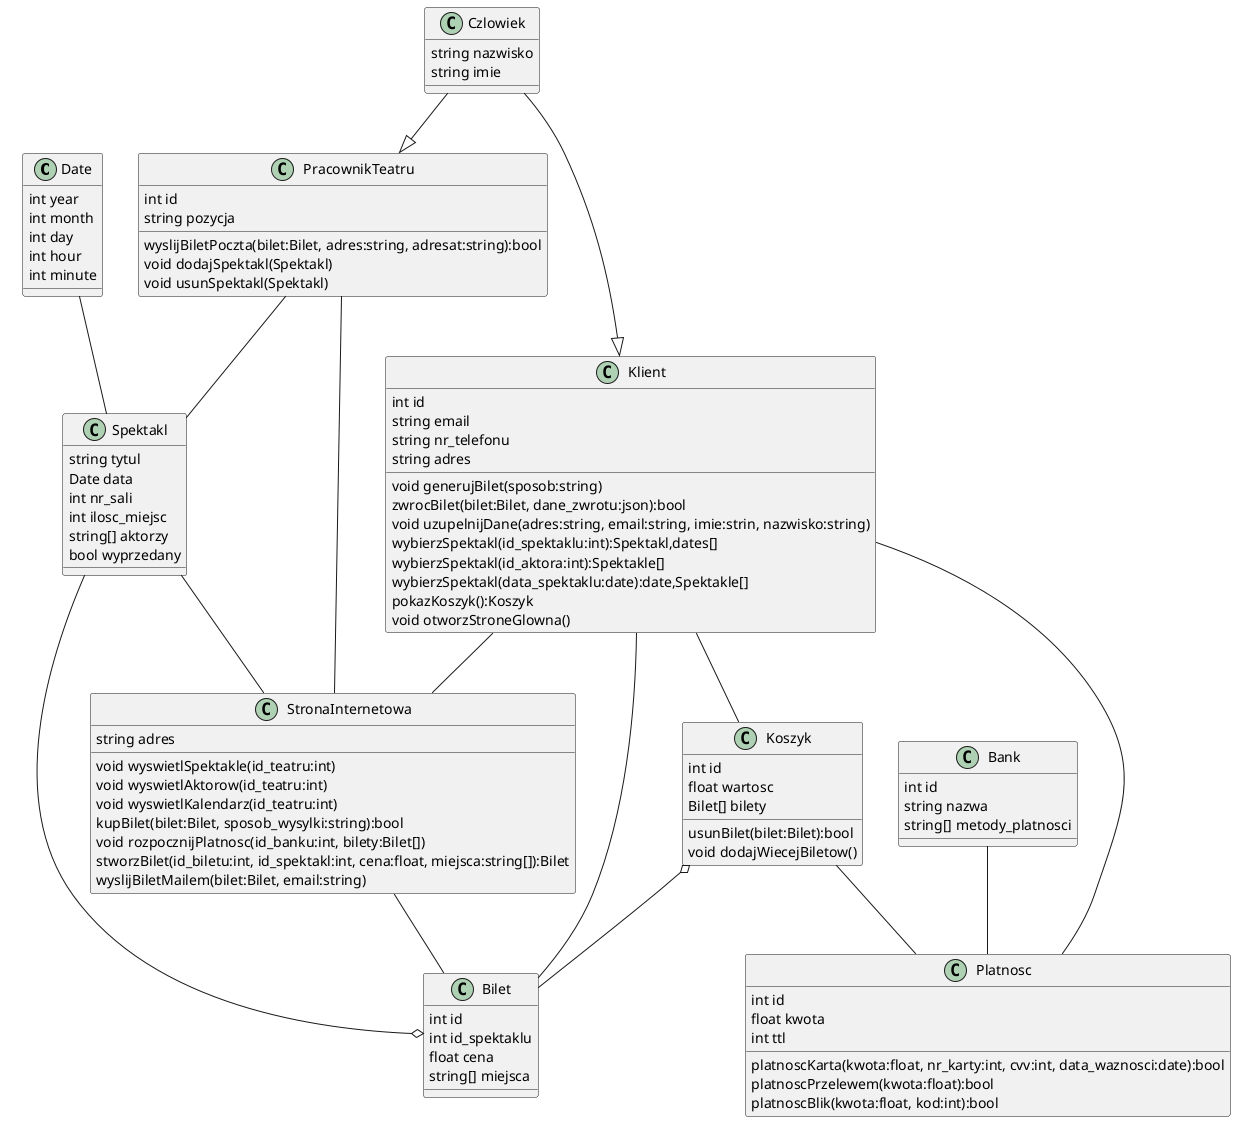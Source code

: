 @startuml ClassDiagram


class Date {
  int year
  int month
  int day
  int hour
  int minute
}


class Spektakl {
  string tytul
  Date data
  int nr_sali
  int ilosc_miejsc
  string[] aktorzy
  bool wyprzedany
}

class Czlowiek {
  string nazwisko
  string imie
}
class Klient {
  int id 
  string email
  string nr_telefonu
  string adres
  
  void generujBilet(sposob:string)
  zwrocBilet(bilet:Bilet, dane_zwrotu:json):bool
  void uzupelnijDane(adres:string, email:string, imie:strin, nazwisko:string)
  wybierzSpektakl(id_spektaklu:int):Spektakl,dates[]
  wybierzSpektakl(id_aktora:int):Spektakle[]
  wybierzSpektakl(data_spektaklu:date):date,Spektakle[]
  pokazKoszyk():Koszyk
  void otworzStroneGlowna()
}


class Bank {
  int id 
  string nazwa
  string[] metody_platnosci
}

class Platnosc {
  int id 
  float kwota
  int ttl

  platnoscKarta(kwota:float, nr_karty:int, cvv:int, data_waznosci:date):bool
  platnoscPrzelewem(kwota:float):bool
  platnoscBlik(kwota:float, kod:int):bool
}

class Bilet{
  int id 
  int id_spektaklu
  float cena
  string[] miejsca

}


class Koszyk {
  int id
  float wartosc
  Bilet[] bilety

  usunBilet(bilet:Bilet):bool
  void dodajWiecejBiletow()
}


class PracownikTeatru {
  int id
  string pozycja

  wyslijBiletPoczta(bilet:Bilet, adres:string, adresat:string):bool
  void dodajSpektakl(Spektakl)
  void usunSpektakl(Spektakl)
}


class StronaInternetowa {
  string adres

  void wyswietlSpektakle(id_teatru:int)
  void wyswietlAktorow(id_teatru:int)
  void wyswietlKalendarz(id_teatru:int)
  kupBilet(bilet:Bilet, sposob_wysylki:string):bool
  void rozpocznijPlatnosc(id_banku:int, bilety:Bilet[])
  stworzBilet(id_biletu:int, id_spektakl:int, cena:float, miejsca:string[]):Bilet
  wyslijBiletMailem(bilet:Bilet, email:string)
}

Klient -- StronaInternetowa
Klient -- Koszyk
Klient -- Platnosc
Klient -- Bilet
Koszyk o-- Bilet
Koszyk -- Platnosc

PracownikTeatru -- StronaInternetowa

Bank -- Platnosc
Bilet o-- Spektakl

Date -- Spektakl
Spektakl -- StronaInternetowa
StronaInternetowa -- Bilet
PracownikTeatru -- Spektakl

Czlowiek --|> Klient 
Czlowiek --|> PracownikTeatru
@enduml